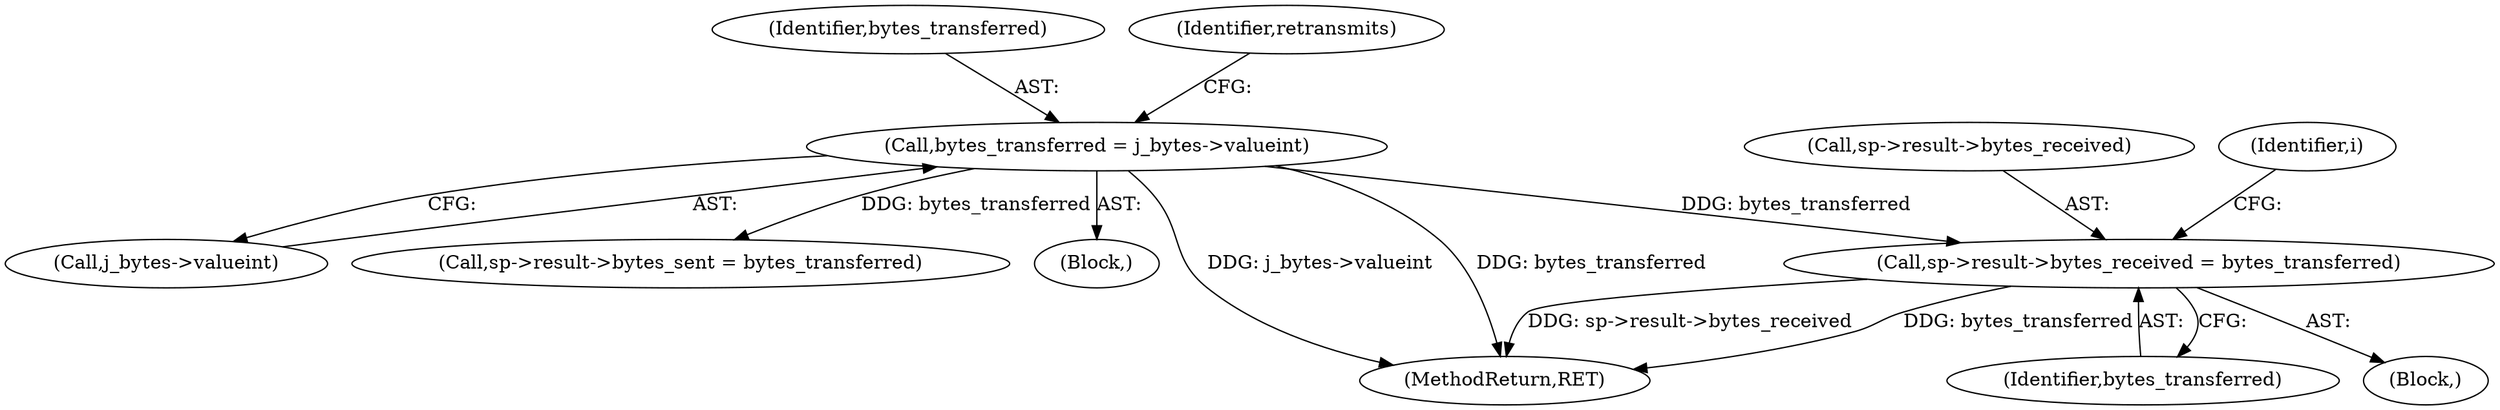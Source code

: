 digraph "0_iperf_91f2fa59e8ed80dfbf400add0164ee0e508e412a_48@pointer" {
"1000438" [label="(Call,sp->result->bytes_received = bytes_transferred)"];
"1000372" [label="(Call,bytes_transferred = j_bytes->valueint)"];
"1000439" [label="(Call,sp->result->bytes_received)"];
"1000374" [label="(Call,j_bytes->valueint)"];
"1000282" [label="(Identifier,i)"];
"1000438" [label="(Call,sp->result->bytes_received = bytes_transferred)"];
"1000447" [label="(Call,sp->result->bytes_sent = bytes_transferred)"];
"1000510" [label="(MethodReturn,RET)"];
"1000373" [label="(Identifier,bytes_transferred)"];
"1000366" [label="(Block,)"];
"1000422" [label="(Block,)"];
"1000444" [label="(Identifier,bytes_transferred)"];
"1000372" [label="(Call,bytes_transferred = j_bytes->valueint)"];
"1000378" [label="(Identifier,retransmits)"];
"1000438" -> "1000422"  [label="AST: "];
"1000438" -> "1000444"  [label="CFG: "];
"1000439" -> "1000438"  [label="AST: "];
"1000444" -> "1000438"  [label="AST: "];
"1000282" -> "1000438"  [label="CFG: "];
"1000438" -> "1000510"  [label="DDG: sp->result->bytes_received"];
"1000438" -> "1000510"  [label="DDG: bytes_transferred"];
"1000372" -> "1000438"  [label="DDG: bytes_transferred"];
"1000372" -> "1000366"  [label="AST: "];
"1000372" -> "1000374"  [label="CFG: "];
"1000373" -> "1000372"  [label="AST: "];
"1000374" -> "1000372"  [label="AST: "];
"1000378" -> "1000372"  [label="CFG: "];
"1000372" -> "1000510"  [label="DDG: bytes_transferred"];
"1000372" -> "1000510"  [label="DDG: j_bytes->valueint"];
"1000372" -> "1000447"  [label="DDG: bytes_transferred"];
}
